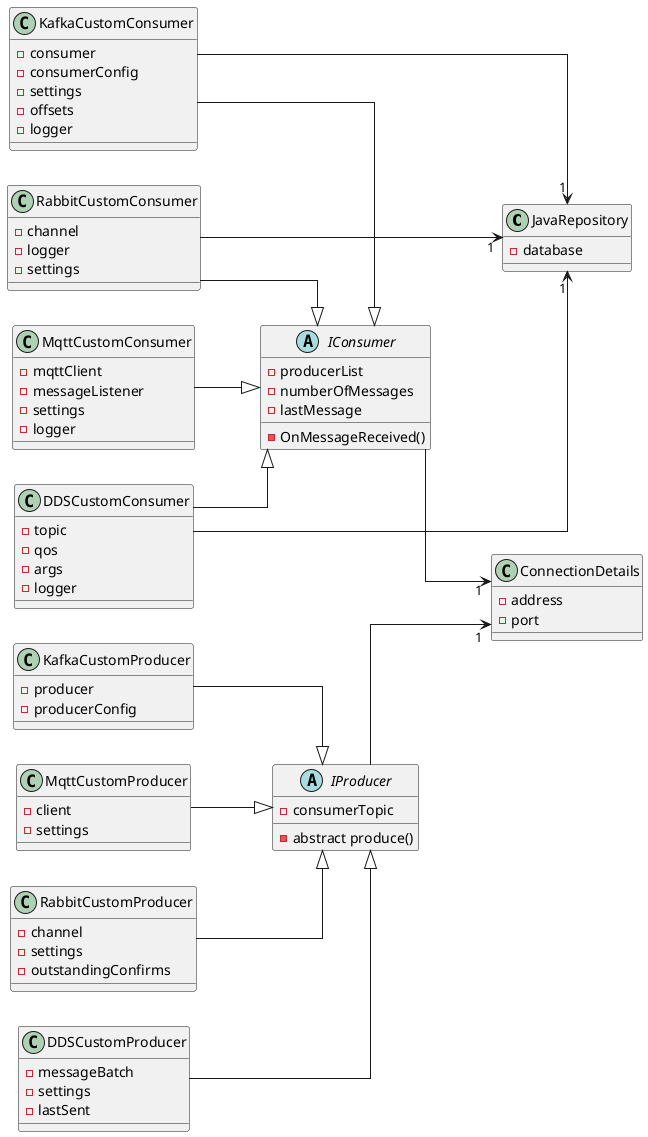 @startuml


left to right direction

skinparam linetype ortho

class JavaRepository{
 - database
}

abstract class IConsumer{
 - producerList
 - numberOfMessages
 - lastMessage
 - OnMessageReceived()
}

abstract class IProducer{
 - abstract produce()
 - consumerTopic
 }

class KafkaCustomProducer{
 - producer
 - producerConfig
 }

class KafkaCustomConsumer{
 - consumer
 - consumerConfig
 - settings
 - offsets
 - logger
}

class MqttCustomProducer{
 - client
 - settings
 }

class MqttCustomConsumer{
 - mqttClient
 - messageListener
 - settings
 - logger
 }

class RabbitCustomProducer{
 - channel
 - settings
 - outstandingConfirms
}

class RabbitCustomConsumer{
 - channel
 - logger
 - settings
}

class DDSCustomProducer{
 - messageBatch
 - settings
 - lastSent
 }
class DDSCustomConsumer{
 - topic
 - qos
 - args
 - logger
 }

class ConnectionDetails{
 - address
 - port
}

KafkaCustomProducer --|> IProducer
DDSCustomProducer --|> IProducer
RabbitCustomProducer --|> IProducer
MqttCustomProducer --|> IProducer

KafkaCustomConsumer --|> IConsumer
MqttCustomConsumer --|> IConsumer
DDSCustomConsumer --|> IConsumer
RabbitCustomConsumer --|> IConsumer

IConsumer --> "1" ConnectionDetails
IProducer --> " 1" ConnectionDetails

KafkaCustomConsumer ---> "1" JavaRepository
RabbitCustomConsumer ---> "1" JavaRepository
DDSCustomConsumer ---> "1" JavaRepository
@enduml